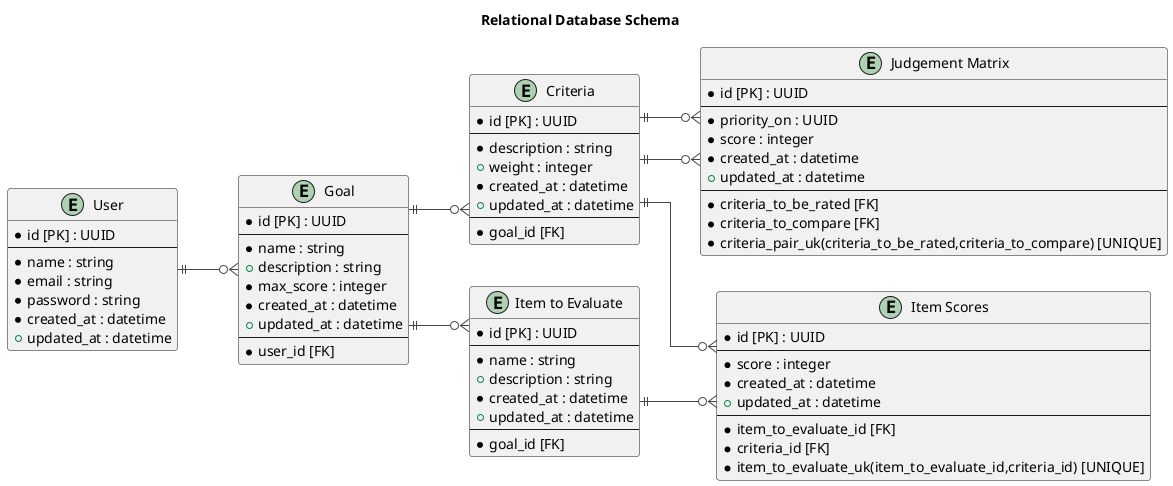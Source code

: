 @startuml
'https://plantuml.com/ie-diagram
!theme vibrant
left to right direction
skinparam linetype ortho
title "Relational Database Schema"

entity "User" as user {
    * id [PK] : UUID
    --
    * name : string
    * email : string
    * password : string
    * created_at : datetime
    + updated_at : datetime
}

entity "Goal" as goal {
    * id [PK] : UUID
    --
    * name : string
    + description : string
    * max_score : integer
    * created_at : datetime
    + updated_at : datetime
    --
    * user_id [FK]
}

entity "Criteria" as criteria {
    * id [PK] : UUID
    --
    * description : string
    + weight : integer
    * created_at : datetime
    + updated_at : datetime
    --
    * goal_id [FK]
}

entity "Judgement Matrix" as judgement_matrix {
    * id [PK] : UUID
    --
    * priority_on : UUID
    * score : integer
    * created_at : datetime
    + updated_at : datetime
    --
    * criteria_to_be_rated [FK]
    * criteria_to_compare [FK]
    * criteria_pair_uk(criteria_to_be_rated,criteria_to_compare) [UNIQUE]
}

entity "Item to Evaluate" as item_to_evaluate {
    * id [PK] : UUID
    --
    * name : string
    + description : string
    * created_at : datetime
    + updated_at : datetime
    --
    * goal_id [FK]
}

entity "Item Scores" as item_scores {
    * id [PK] : UUID
    --
    * score : integer
    * created_at : datetime
    + updated_at : datetime
    --
    * item_to_evaluate_id [FK]
    * criteria_id [FK]
    * item_to_evaluate_uk(item_to_evaluate_id,criteria_id) [UNIQUE]
}

user ||--o{ goal
goal ||--o{ criteria
criteria ||--o{ judgement_matrix
criteria ||--o{ judgement_matrix
goal ||--o{ item_to_evaluate
item_to_evaluate ||--o{ item_scores
criteria ||--o{ item_scores

@enduml